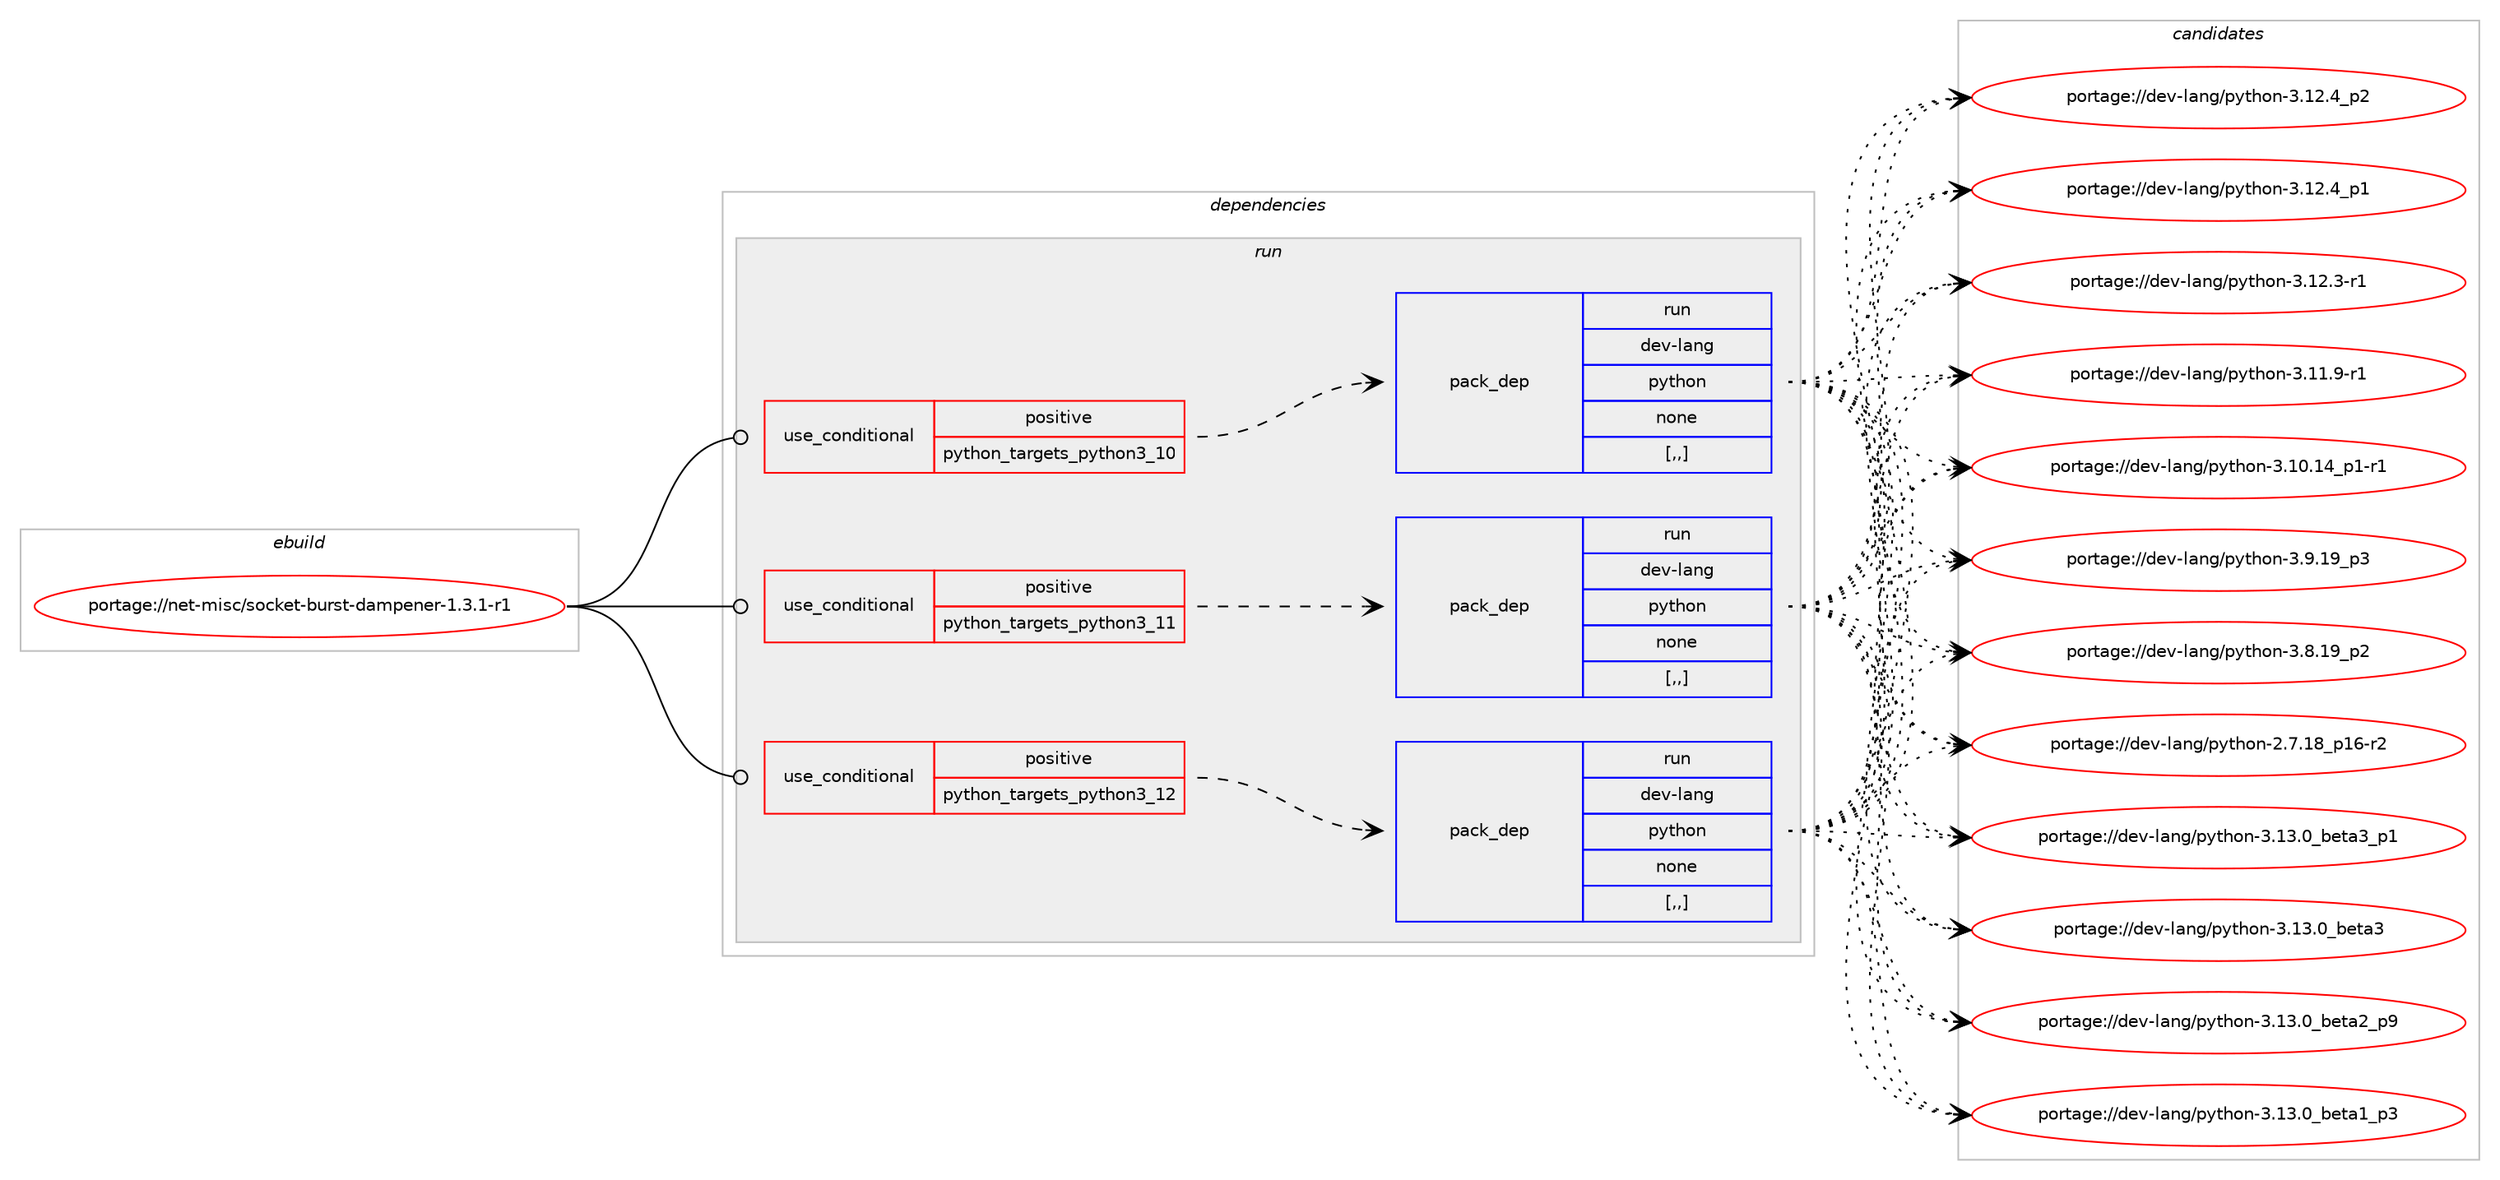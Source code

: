digraph prolog {

# *************
# Graph options
# *************

newrank=true;
concentrate=true;
compound=true;
graph [rankdir=LR,fontname=Helvetica,fontsize=10,ranksep=1.5];#, ranksep=2.5, nodesep=0.2];
edge  [arrowhead=vee];
node  [fontname=Helvetica,fontsize=10];

# **********
# The ebuild
# **********

subgraph cluster_leftcol {
color=gray;
label=<<i>ebuild</i>>;
id [label="portage://net-misc/socket-burst-dampener-1.3.1-r1", color=red, width=4, href="../net-misc/socket-burst-dampener-1.3.1-r1.svg"];
}

# ****************
# The dependencies
# ****************

subgraph cluster_midcol {
color=gray;
label=<<i>dependencies</i>>;
subgraph cluster_compile {
fillcolor="#eeeeee";
style=filled;
label=<<i>compile</i>>;
}
subgraph cluster_compileandrun {
fillcolor="#eeeeee";
style=filled;
label=<<i>compile and run</i>>;
}
subgraph cluster_run {
fillcolor="#eeeeee";
style=filled;
label=<<i>run</i>>;
subgraph cond98540 {
dependency373888 [label=<<TABLE BORDER="0" CELLBORDER="1" CELLSPACING="0" CELLPADDING="4"><TR><TD ROWSPAN="3" CELLPADDING="10">use_conditional</TD></TR><TR><TD>positive</TD></TR><TR><TD>python_targets_python3_10</TD></TR></TABLE>>, shape=none, color=red];
subgraph pack272634 {
dependency373889 [label=<<TABLE BORDER="0" CELLBORDER="1" CELLSPACING="0" CELLPADDING="4" WIDTH="220"><TR><TD ROWSPAN="6" CELLPADDING="30">pack_dep</TD></TR><TR><TD WIDTH="110">run</TD></TR><TR><TD>dev-lang</TD></TR><TR><TD>python</TD></TR><TR><TD>none</TD></TR><TR><TD>[,,]</TD></TR></TABLE>>, shape=none, color=blue];
}
dependency373888:e -> dependency373889:w [weight=20,style="dashed",arrowhead="vee"];
}
id:e -> dependency373888:w [weight=20,style="solid",arrowhead="odot"];
subgraph cond98541 {
dependency373890 [label=<<TABLE BORDER="0" CELLBORDER="1" CELLSPACING="0" CELLPADDING="4"><TR><TD ROWSPAN="3" CELLPADDING="10">use_conditional</TD></TR><TR><TD>positive</TD></TR><TR><TD>python_targets_python3_11</TD></TR></TABLE>>, shape=none, color=red];
subgraph pack272635 {
dependency373891 [label=<<TABLE BORDER="0" CELLBORDER="1" CELLSPACING="0" CELLPADDING="4" WIDTH="220"><TR><TD ROWSPAN="6" CELLPADDING="30">pack_dep</TD></TR><TR><TD WIDTH="110">run</TD></TR><TR><TD>dev-lang</TD></TR><TR><TD>python</TD></TR><TR><TD>none</TD></TR><TR><TD>[,,]</TD></TR></TABLE>>, shape=none, color=blue];
}
dependency373890:e -> dependency373891:w [weight=20,style="dashed",arrowhead="vee"];
}
id:e -> dependency373890:w [weight=20,style="solid",arrowhead="odot"];
subgraph cond98542 {
dependency373892 [label=<<TABLE BORDER="0" CELLBORDER="1" CELLSPACING="0" CELLPADDING="4"><TR><TD ROWSPAN="3" CELLPADDING="10">use_conditional</TD></TR><TR><TD>positive</TD></TR><TR><TD>python_targets_python3_12</TD></TR></TABLE>>, shape=none, color=red];
subgraph pack272636 {
dependency373893 [label=<<TABLE BORDER="0" CELLBORDER="1" CELLSPACING="0" CELLPADDING="4" WIDTH="220"><TR><TD ROWSPAN="6" CELLPADDING="30">pack_dep</TD></TR><TR><TD WIDTH="110">run</TD></TR><TR><TD>dev-lang</TD></TR><TR><TD>python</TD></TR><TR><TD>none</TD></TR><TR><TD>[,,]</TD></TR></TABLE>>, shape=none, color=blue];
}
dependency373892:e -> dependency373893:w [weight=20,style="dashed",arrowhead="vee"];
}
id:e -> dependency373892:w [weight=20,style="solid",arrowhead="odot"];
}
}

# **************
# The candidates
# **************

subgraph cluster_choices {
rank=same;
color=gray;
label=<<i>candidates</i>>;

subgraph choice272634 {
color=black;
nodesep=1;
choice10010111845108971101034711212111610411111045514649514648959810111697519511249 [label="portage://dev-lang/python-3.13.0_beta3_p1", color=red, width=4,href="../dev-lang/python-3.13.0_beta3_p1.svg"];
choice1001011184510897110103471121211161041111104551464951464895981011169751 [label="portage://dev-lang/python-3.13.0_beta3", color=red, width=4,href="../dev-lang/python-3.13.0_beta3.svg"];
choice10010111845108971101034711212111610411111045514649514648959810111697509511257 [label="portage://dev-lang/python-3.13.0_beta2_p9", color=red, width=4,href="../dev-lang/python-3.13.0_beta2_p9.svg"];
choice10010111845108971101034711212111610411111045514649514648959810111697499511251 [label="portage://dev-lang/python-3.13.0_beta1_p3", color=red, width=4,href="../dev-lang/python-3.13.0_beta1_p3.svg"];
choice100101118451089711010347112121116104111110455146495046529511250 [label="portage://dev-lang/python-3.12.4_p2", color=red, width=4,href="../dev-lang/python-3.12.4_p2.svg"];
choice100101118451089711010347112121116104111110455146495046529511249 [label="portage://dev-lang/python-3.12.4_p1", color=red, width=4,href="../dev-lang/python-3.12.4_p1.svg"];
choice100101118451089711010347112121116104111110455146495046514511449 [label="portage://dev-lang/python-3.12.3-r1", color=red, width=4,href="../dev-lang/python-3.12.3-r1.svg"];
choice100101118451089711010347112121116104111110455146494946574511449 [label="portage://dev-lang/python-3.11.9-r1", color=red, width=4,href="../dev-lang/python-3.11.9-r1.svg"];
choice100101118451089711010347112121116104111110455146494846495295112494511449 [label="portage://dev-lang/python-3.10.14_p1-r1", color=red, width=4,href="../dev-lang/python-3.10.14_p1-r1.svg"];
choice100101118451089711010347112121116104111110455146574649579511251 [label="portage://dev-lang/python-3.9.19_p3", color=red, width=4,href="../dev-lang/python-3.9.19_p3.svg"];
choice100101118451089711010347112121116104111110455146564649579511250 [label="portage://dev-lang/python-3.8.19_p2", color=red, width=4,href="../dev-lang/python-3.8.19_p2.svg"];
choice100101118451089711010347112121116104111110455046554649569511249544511450 [label="portage://dev-lang/python-2.7.18_p16-r2", color=red, width=4,href="../dev-lang/python-2.7.18_p16-r2.svg"];
dependency373889:e -> choice10010111845108971101034711212111610411111045514649514648959810111697519511249:w [style=dotted,weight="100"];
dependency373889:e -> choice1001011184510897110103471121211161041111104551464951464895981011169751:w [style=dotted,weight="100"];
dependency373889:e -> choice10010111845108971101034711212111610411111045514649514648959810111697509511257:w [style=dotted,weight="100"];
dependency373889:e -> choice10010111845108971101034711212111610411111045514649514648959810111697499511251:w [style=dotted,weight="100"];
dependency373889:e -> choice100101118451089711010347112121116104111110455146495046529511250:w [style=dotted,weight="100"];
dependency373889:e -> choice100101118451089711010347112121116104111110455146495046529511249:w [style=dotted,weight="100"];
dependency373889:e -> choice100101118451089711010347112121116104111110455146495046514511449:w [style=dotted,weight="100"];
dependency373889:e -> choice100101118451089711010347112121116104111110455146494946574511449:w [style=dotted,weight="100"];
dependency373889:e -> choice100101118451089711010347112121116104111110455146494846495295112494511449:w [style=dotted,weight="100"];
dependency373889:e -> choice100101118451089711010347112121116104111110455146574649579511251:w [style=dotted,weight="100"];
dependency373889:e -> choice100101118451089711010347112121116104111110455146564649579511250:w [style=dotted,weight="100"];
dependency373889:e -> choice100101118451089711010347112121116104111110455046554649569511249544511450:w [style=dotted,weight="100"];
}
subgraph choice272635 {
color=black;
nodesep=1;
choice10010111845108971101034711212111610411111045514649514648959810111697519511249 [label="portage://dev-lang/python-3.13.0_beta3_p1", color=red, width=4,href="../dev-lang/python-3.13.0_beta3_p1.svg"];
choice1001011184510897110103471121211161041111104551464951464895981011169751 [label="portage://dev-lang/python-3.13.0_beta3", color=red, width=4,href="../dev-lang/python-3.13.0_beta3.svg"];
choice10010111845108971101034711212111610411111045514649514648959810111697509511257 [label="portage://dev-lang/python-3.13.0_beta2_p9", color=red, width=4,href="../dev-lang/python-3.13.0_beta2_p9.svg"];
choice10010111845108971101034711212111610411111045514649514648959810111697499511251 [label="portage://dev-lang/python-3.13.0_beta1_p3", color=red, width=4,href="../dev-lang/python-3.13.0_beta1_p3.svg"];
choice100101118451089711010347112121116104111110455146495046529511250 [label="portage://dev-lang/python-3.12.4_p2", color=red, width=4,href="../dev-lang/python-3.12.4_p2.svg"];
choice100101118451089711010347112121116104111110455146495046529511249 [label="portage://dev-lang/python-3.12.4_p1", color=red, width=4,href="../dev-lang/python-3.12.4_p1.svg"];
choice100101118451089711010347112121116104111110455146495046514511449 [label="portage://dev-lang/python-3.12.3-r1", color=red, width=4,href="../dev-lang/python-3.12.3-r1.svg"];
choice100101118451089711010347112121116104111110455146494946574511449 [label="portage://dev-lang/python-3.11.9-r1", color=red, width=4,href="../dev-lang/python-3.11.9-r1.svg"];
choice100101118451089711010347112121116104111110455146494846495295112494511449 [label="portage://dev-lang/python-3.10.14_p1-r1", color=red, width=4,href="../dev-lang/python-3.10.14_p1-r1.svg"];
choice100101118451089711010347112121116104111110455146574649579511251 [label="portage://dev-lang/python-3.9.19_p3", color=red, width=4,href="../dev-lang/python-3.9.19_p3.svg"];
choice100101118451089711010347112121116104111110455146564649579511250 [label="portage://dev-lang/python-3.8.19_p2", color=red, width=4,href="../dev-lang/python-3.8.19_p2.svg"];
choice100101118451089711010347112121116104111110455046554649569511249544511450 [label="portage://dev-lang/python-2.7.18_p16-r2", color=red, width=4,href="../dev-lang/python-2.7.18_p16-r2.svg"];
dependency373891:e -> choice10010111845108971101034711212111610411111045514649514648959810111697519511249:w [style=dotted,weight="100"];
dependency373891:e -> choice1001011184510897110103471121211161041111104551464951464895981011169751:w [style=dotted,weight="100"];
dependency373891:e -> choice10010111845108971101034711212111610411111045514649514648959810111697509511257:w [style=dotted,weight="100"];
dependency373891:e -> choice10010111845108971101034711212111610411111045514649514648959810111697499511251:w [style=dotted,weight="100"];
dependency373891:e -> choice100101118451089711010347112121116104111110455146495046529511250:w [style=dotted,weight="100"];
dependency373891:e -> choice100101118451089711010347112121116104111110455146495046529511249:w [style=dotted,weight="100"];
dependency373891:e -> choice100101118451089711010347112121116104111110455146495046514511449:w [style=dotted,weight="100"];
dependency373891:e -> choice100101118451089711010347112121116104111110455146494946574511449:w [style=dotted,weight="100"];
dependency373891:e -> choice100101118451089711010347112121116104111110455146494846495295112494511449:w [style=dotted,weight="100"];
dependency373891:e -> choice100101118451089711010347112121116104111110455146574649579511251:w [style=dotted,weight="100"];
dependency373891:e -> choice100101118451089711010347112121116104111110455146564649579511250:w [style=dotted,weight="100"];
dependency373891:e -> choice100101118451089711010347112121116104111110455046554649569511249544511450:w [style=dotted,weight="100"];
}
subgraph choice272636 {
color=black;
nodesep=1;
choice10010111845108971101034711212111610411111045514649514648959810111697519511249 [label="portage://dev-lang/python-3.13.0_beta3_p1", color=red, width=4,href="../dev-lang/python-3.13.0_beta3_p1.svg"];
choice1001011184510897110103471121211161041111104551464951464895981011169751 [label="portage://dev-lang/python-3.13.0_beta3", color=red, width=4,href="../dev-lang/python-3.13.0_beta3.svg"];
choice10010111845108971101034711212111610411111045514649514648959810111697509511257 [label="portage://dev-lang/python-3.13.0_beta2_p9", color=red, width=4,href="../dev-lang/python-3.13.0_beta2_p9.svg"];
choice10010111845108971101034711212111610411111045514649514648959810111697499511251 [label="portage://dev-lang/python-3.13.0_beta1_p3", color=red, width=4,href="../dev-lang/python-3.13.0_beta1_p3.svg"];
choice100101118451089711010347112121116104111110455146495046529511250 [label="portage://dev-lang/python-3.12.4_p2", color=red, width=4,href="../dev-lang/python-3.12.4_p2.svg"];
choice100101118451089711010347112121116104111110455146495046529511249 [label="portage://dev-lang/python-3.12.4_p1", color=red, width=4,href="../dev-lang/python-3.12.4_p1.svg"];
choice100101118451089711010347112121116104111110455146495046514511449 [label="portage://dev-lang/python-3.12.3-r1", color=red, width=4,href="../dev-lang/python-3.12.3-r1.svg"];
choice100101118451089711010347112121116104111110455146494946574511449 [label="portage://dev-lang/python-3.11.9-r1", color=red, width=4,href="../dev-lang/python-3.11.9-r1.svg"];
choice100101118451089711010347112121116104111110455146494846495295112494511449 [label="portage://dev-lang/python-3.10.14_p1-r1", color=red, width=4,href="../dev-lang/python-3.10.14_p1-r1.svg"];
choice100101118451089711010347112121116104111110455146574649579511251 [label="portage://dev-lang/python-3.9.19_p3", color=red, width=4,href="../dev-lang/python-3.9.19_p3.svg"];
choice100101118451089711010347112121116104111110455146564649579511250 [label="portage://dev-lang/python-3.8.19_p2", color=red, width=4,href="../dev-lang/python-3.8.19_p2.svg"];
choice100101118451089711010347112121116104111110455046554649569511249544511450 [label="portage://dev-lang/python-2.7.18_p16-r2", color=red, width=4,href="../dev-lang/python-2.7.18_p16-r2.svg"];
dependency373893:e -> choice10010111845108971101034711212111610411111045514649514648959810111697519511249:w [style=dotted,weight="100"];
dependency373893:e -> choice1001011184510897110103471121211161041111104551464951464895981011169751:w [style=dotted,weight="100"];
dependency373893:e -> choice10010111845108971101034711212111610411111045514649514648959810111697509511257:w [style=dotted,weight="100"];
dependency373893:e -> choice10010111845108971101034711212111610411111045514649514648959810111697499511251:w [style=dotted,weight="100"];
dependency373893:e -> choice100101118451089711010347112121116104111110455146495046529511250:w [style=dotted,weight="100"];
dependency373893:e -> choice100101118451089711010347112121116104111110455146495046529511249:w [style=dotted,weight="100"];
dependency373893:e -> choice100101118451089711010347112121116104111110455146495046514511449:w [style=dotted,weight="100"];
dependency373893:e -> choice100101118451089711010347112121116104111110455146494946574511449:w [style=dotted,weight="100"];
dependency373893:e -> choice100101118451089711010347112121116104111110455146494846495295112494511449:w [style=dotted,weight="100"];
dependency373893:e -> choice100101118451089711010347112121116104111110455146574649579511251:w [style=dotted,weight="100"];
dependency373893:e -> choice100101118451089711010347112121116104111110455146564649579511250:w [style=dotted,weight="100"];
dependency373893:e -> choice100101118451089711010347112121116104111110455046554649569511249544511450:w [style=dotted,weight="100"];
}
}

}
